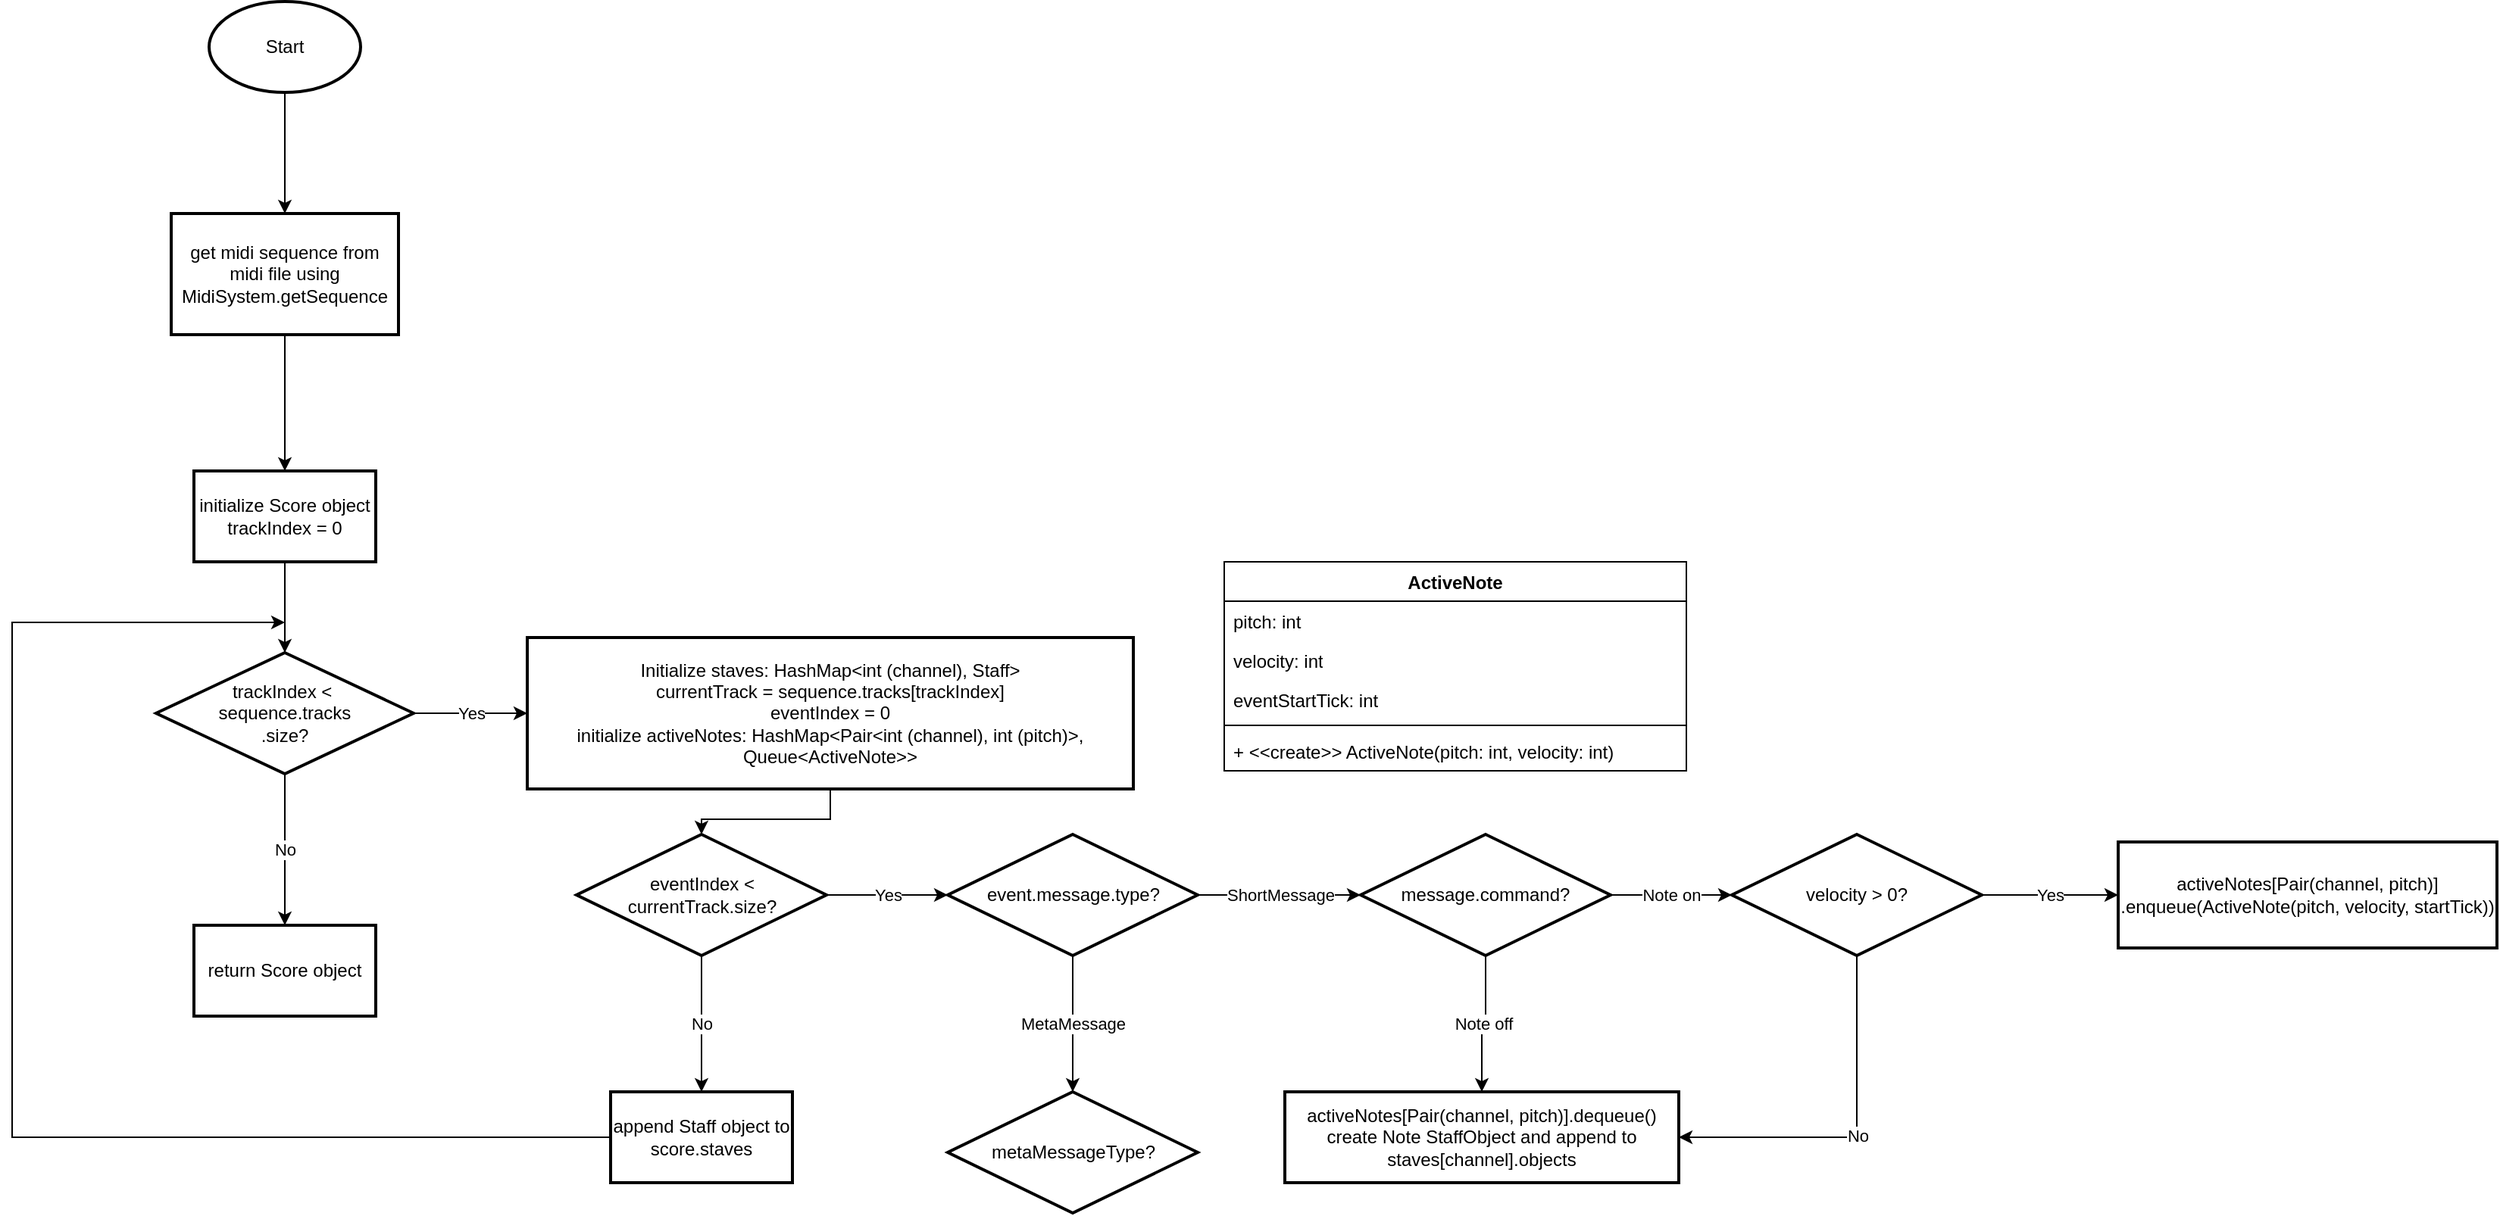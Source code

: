 <mxfile version="28.2.1">
  <diagram name="Page-1" id="5Wd0EeElhCvHtOv3X3lm">
    <mxGraphModel dx="1306" dy="905" grid="1" gridSize="10" guides="1" tooltips="1" connect="1" arrows="1" fold="1" page="0" pageScale="1" pageWidth="850" pageHeight="1100" math="0" shadow="0">
      <root>
        <mxCell id="0" />
        <mxCell id="1" parent="0" />
        <mxCell id="IaMV2PV-vSsLoISrMVWB-3" value="" style="edgeStyle=orthogonalEdgeStyle;rounded=0;orthogonalLoop=1;jettySize=auto;html=1;" parent="1" source="IaMV2PV-vSsLoISrMVWB-1" target="IaMV2PV-vSsLoISrMVWB-2" edge="1">
          <mxGeometry relative="1" as="geometry" />
        </mxCell>
        <mxCell id="IaMV2PV-vSsLoISrMVWB-1" value="Start" style="strokeWidth=2;html=1;shape=mxgraph.flowchart.start_1;whiteSpace=wrap;" parent="1" vertex="1">
          <mxGeometry x="390" y="90" width="100" height="60" as="geometry" />
        </mxCell>
        <mxCell id="IaMV2PV-vSsLoISrMVWB-7" value="" style="edgeStyle=orthogonalEdgeStyle;rounded=0;orthogonalLoop=1;jettySize=auto;html=1;" parent="1" source="IaMV2PV-vSsLoISrMVWB-2" target="IaMV2PV-vSsLoISrMVWB-6" edge="1">
          <mxGeometry relative="1" as="geometry" />
        </mxCell>
        <mxCell id="IaMV2PV-vSsLoISrMVWB-2" value="get midi sequence from midi file using MidiSystem.getSequence" style="whiteSpace=wrap;html=1;strokeWidth=2;" parent="1" vertex="1">
          <mxGeometry x="365" y="230" width="150" height="80" as="geometry" />
        </mxCell>
        <mxCell id="IaMV2PV-vSsLoISrMVWB-9" value="" style="edgeStyle=orthogonalEdgeStyle;rounded=0;orthogonalLoop=1;jettySize=auto;html=1;" parent="1" source="IaMV2PV-vSsLoISrMVWB-6" target="IaMV2PV-vSsLoISrMVWB-8" edge="1">
          <mxGeometry relative="1" as="geometry" />
        </mxCell>
        <mxCell id="IaMV2PV-vSsLoISrMVWB-6" value="&lt;div&gt;initialize Score object trackIndex = 0&lt;br&gt;&lt;/div&gt;" style="whiteSpace=wrap;html=1;strokeWidth=2;" parent="1" vertex="1">
          <mxGeometry x="380" y="400" width="120" height="60" as="geometry" />
        </mxCell>
        <mxCell id="IaMV2PV-vSsLoISrMVWB-11" value="Yes" style="edgeStyle=orthogonalEdgeStyle;rounded=0;orthogonalLoop=1;jettySize=auto;html=1;" parent="1" source="IaMV2PV-vSsLoISrMVWB-8" target="IaMV2PV-vSsLoISrMVWB-10" edge="1">
          <mxGeometry relative="1" as="geometry" />
        </mxCell>
        <mxCell id="IaMV2PV-vSsLoISrMVWB-13" value="No" style="edgeStyle=orthogonalEdgeStyle;rounded=0;orthogonalLoop=1;jettySize=auto;html=1;" parent="1" source="IaMV2PV-vSsLoISrMVWB-8" target="IaMV2PV-vSsLoISrMVWB-12" edge="1">
          <mxGeometry relative="1" as="geometry" />
        </mxCell>
        <mxCell id="IaMV2PV-vSsLoISrMVWB-8" value="trackIndex &amp;lt;&amp;nbsp;&lt;div&gt;sequence.tracks&lt;div&gt;.size?&lt;/div&gt;&lt;/div&gt;" style="rhombus;whiteSpace=wrap;html=1;strokeWidth=2;" parent="1" vertex="1">
          <mxGeometry x="355" y="520" width="170" height="80" as="geometry" />
        </mxCell>
        <mxCell id="IaMV2PV-vSsLoISrMVWB-15" value="" style="edgeStyle=orthogonalEdgeStyle;rounded=0;orthogonalLoop=1;jettySize=auto;html=1;" parent="1" source="IaMV2PV-vSsLoISrMVWB-10" target="IaMV2PV-vSsLoISrMVWB-14" edge="1">
          <mxGeometry relative="1" as="geometry" />
        </mxCell>
        <mxCell id="IaMV2PV-vSsLoISrMVWB-10" value="Initialize staves: HashMap&amp;lt;int (channel), Staff&amp;gt;&lt;div&gt;&lt;div&gt;&lt;div&gt;currentTrack = sequence.tracks[trackIndex]&lt;br&gt;&lt;div&gt;eventIndex = 0&lt;/div&gt;&lt;/div&gt;&lt;div&gt;initialize activeNotes: HashMap&amp;lt;Pair&amp;lt;int (channel), int (pitch)&amp;gt;, Queue&amp;lt;ActiveNote&amp;gt;&amp;gt;&lt;/div&gt;&lt;/div&gt;&lt;/div&gt;" style="whiteSpace=wrap;html=1;strokeWidth=2;" parent="1" vertex="1">
          <mxGeometry x="600" y="510" width="400" height="100" as="geometry" />
        </mxCell>
        <mxCell id="IaMV2PV-vSsLoISrMVWB-12" value="return Score object" style="whiteSpace=wrap;html=1;strokeWidth=2;" parent="1" vertex="1">
          <mxGeometry x="380" y="700" width="120" height="60" as="geometry" />
        </mxCell>
        <mxCell id="IaMV2PV-vSsLoISrMVWB-19" value="No" style="edgeStyle=orthogonalEdgeStyle;rounded=0;orthogonalLoop=1;jettySize=auto;html=1;" parent="1" source="IaMV2PV-vSsLoISrMVWB-14" target="IaMV2PV-vSsLoISrMVWB-18" edge="1">
          <mxGeometry relative="1" as="geometry" />
        </mxCell>
        <mxCell id="IaMV2PV-vSsLoISrMVWB-21" value="Yes" style="edgeStyle=orthogonalEdgeStyle;rounded=0;orthogonalLoop=1;jettySize=auto;html=1;" parent="1" source="IaMV2PV-vSsLoISrMVWB-14" target="IaMV2PV-vSsLoISrMVWB-20" edge="1">
          <mxGeometry relative="1" as="geometry" />
        </mxCell>
        <mxCell id="IaMV2PV-vSsLoISrMVWB-14" value="eventIndex &amp;lt; currentTrack.size?" style="rhombus;whiteSpace=wrap;html=1;strokeWidth=2;" parent="1" vertex="1">
          <mxGeometry x="632.5" y="640" width="165" height="80" as="geometry" />
        </mxCell>
        <mxCell id="IaMV2PV-vSsLoISrMVWB-22" style="edgeStyle=orthogonalEdgeStyle;rounded=0;orthogonalLoop=1;jettySize=auto;html=1;" parent="1" source="IaMV2PV-vSsLoISrMVWB-18" edge="1">
          <mxGeometry relative="1" as="geometry">
            <mxPoint x="440" y="500" as="targetPoint" />
            <Array as="points">
              <mxPoint x="260" y="840" />
              <mxPoint x="260" y="500" />
              <mxPoint x="440" y="500" />
            </Array>
          </mxGeometry>
        </mxCell>
        <mxCell id="IaMV2PV-vSsLoISrMVWB-18" value="append Staff object to score.staves" style="whiteSpace=wrap;html=1;strokeWidth=2;" parent="1" vertex="1">
          <mxGeometry x="655" y="810" width="120" height="60" as="geometry" />
        </mxCell>
        <mxCell id="IaMV2PV-vSsLoISrMVWB-31" value="ShortMessage" style="edgeStyle=orthogonalEdgeStyle;rounded=0;orthogonalLoop=1;jettySize=auto;html=1;" parent="1" source="IaMV2PV-vSsLoISrMVWB-20" target="IaMV2PV-vSsLoISrMVWB-30" edge="1">
          <mxGeometry relative="1" as="geometry" />
        </mxCell>
        <mxCell id="IaMV2PV-vSsLoISrMVWB-33" value="MetaMessage" style="edgeStyle=orthogonalEdgeStyle;rounded=0;orthogonalLoop=1;jettySize=auto;html=1;" parent="1" source="IaMV2PV-vSsLoISrMVWB-20" target="IaMV2PV-vSsLoISrMVWB-32" edge="1">
          <mxGeometry relative="1" as="geometry" />
        </mxCell>
        <mxCell id="IaMV2PV-vSsLoISrMVWB-20" value="&lt;div&gt;event.message.type?&lt;/div&gt;" style="rhombus;whiteSpace=wrap;html=1;strokeWidth=2;" parent="1" vertex="1">
          <mxGeometry x="877.5" y="640" width="165" height="80" as="geometry" />
        </mxCell>
        <mxCell id="IaMV2PV-vSsLoISrMVWB-35" value="Note on" style="edgeStyle=orthogonalEdgeStyle;rounded=0;orthogonalLoop=1;jettySize=auto;html=1;" parent="1" source="IaMV2PV-vSsLoISrMVWB-30" target="IaMV2PV-vSsLoISrMVWB-34" edge="1">
          <mxGeometry relative="1" as="geometry" />
        </mxCell>
        <mxCell id="IaMV2PV-vSsLoISrMVWB-39" value="Note off" style="edgeStyle=orthogonalEdgeStyle;rounded=0;orthogonalLoop=1;jettySize=auto;html=1;" parent="1" source="IaMV2PV-vSsLoISrMVWB-30" target="IaMV2PV-vSsLoISrMVWB-38" edge="1">
          <mxGeometry relative="1" as="geometry" />
        </mxCell>
        <mxCell id="IaMV2PV-vSsLoISrMVWB-30" value="&lt;div&gt;message.command?&lt;/div&gt;" style="rhombus;whiteSpace=wrap;html=1;strokeWidth=2;" parent="1" vertex="1">
          <mxGeometry x="1150" y="640" width="165" height="80" as="geometry" />
        </mxCell>
        <mxCell id="IaMV2PV-vSsLoISrMVWB-32" value="&lt;div&gt;metaMessageType?&lt;/div&gt;" style="rhombus;whiteSpace=wrap;html=1;strokeWidth=2;" parent="1" vertex="1">
          <mxGeometry x="877.5" y="810" width="165" height="80" as="geometry" />
        </mxCell>
        <mxCell id="IaMV2PV-vSsLoISrMVWB-37" value="Yes" style="edgeStyle=orthogonalEdgeStyle;rounded=0;orthogonalLoop=1;jettySize=auto;html=1;" parent="1" source="IaMV2PV-vSsLoISrMVWB-34" target="IaMV2PV-vSsLoISrMVWB-36" edge="1">
          <mxGeometry relative="1" as="geometry" />
        </mxCell>
        <mxCell id="IaMV2PV-vSsLoISrMVWB-34" value="&lt;div&gt;velocity &amp;gt; 0?&lt;/div&gt;" style="rhombus;whiteSpace=wrap;html=1;strokeWidth=2;" parent="1" vertex="1">
          <mxGeometry x="1395" y="640" width="165" height="80" as="geometry" />
        </mxCell>
        <mxCell id="IaMV2PV-vSsLoISrMVWB-36" value="activeNotes[Pair(channel, pitch)]&lt;div&gt;.enqueue(ActiveNote(pitch, velocity, startTick))&lt;/div&gt;" style="whiteSpace=wrap;html=1;strokeWidth=2;" parent="1" vertex="1">
          <mxGeometry x="1650" y="645" width="250" height="70" as="geometry" />
        </mxCell>
        <mxCell id="IaMV2PV-vSsLoISrMVWB-38" value="activeNotes[Pair(channel, pitch)].dequeue()&lt;div&gt;create Note StaffObject and append to staves[channel].objects&lt;/div&gt;" style="whiteSpace=wrap;html=1;strokeWidth=2;" parent="1" vertex="1">
          <mxGeometry x="1100" y="810" width="260" height="60" as="geometry" />
        </mxCell>
        <mxCell id="IaMV2PV-vSsLoISrMVWB-40" value="No" style="edgeStyle=orthogonalEdgeStyle;rounded=0;orthogonalLoop=1;jettySize=auto;html=1;" parent="1" source="IaMV2PV-vSsLoISrMVWB-34" target="IaMV2PV-vSsLoISrMVWB-38" edge="1">
          <mxGeometry relative="1" as="geometry">
            <Array as="points">
              <mxPoint x="1478" y="840" />
            </Array>
          </mxGeometry>
        </mxCell>
        <mxCell id="IaMV2PV-vSsLoISrMVWB-41" value="ActiveNote" style="swimlane;fontStyle=1;align=center;verticalAlign=top;childLayout=stackLayout;horizontal=1;startSize=26;horizontalStack=0;resizeParent=1;resizeParentMax=0;resizeLast=0;collapsible=1;marginBottom=0;whiteSpace=wrap;html=1;" parent="1" vertex="1">
          <mxGeometry x="1060" y="460" width="305" height="138" as="geometry" />
        </mxCell>
        <mxCell id="IaMV2PV-vSsLoISrMVWB-42" value="pitch: int" style="text;strokeColor=none;fillColor=none;align=left;verticalAlign=top;spacingLeft=4;spacingRight=4;overflow=hidden;rotatable=0;points=[[0,0.5],[1,0.5]];portConstraint=eastwest;whiteSpace=wrap;html=1;" parent="IaMV2PV-vSsLoISrMVWB-41" vertex="1">
          <mxGeometry y="26" width="305" height="26" as="geometry" />
        </mxCell>
        <mxCell id="IaMV2PV-vSsLoISrMVWB-45" value="velocity: int" style="text;strokeColor=none;fillColor=none;align=left;verticalAlign=top;spacingLeft=4;spacingRight=4;overflow=hidden;rotatable=0;points=[[0,0.5],[1,0.5]];portConstraint=eastwest;whiteSpace=wrap;html=1;" parent="IaMV2PV-vSsLoISrMVWB-41" vertex="1">
          <mxGeometry y="52" width="305" height="26" as="geometry" />
        </mxCell>
        <mxCell id="IaMV2PV-vSsLoISrMVWB-46" value="eventStartTick: int" style="text;strokeColor=none;fillColor=none;align=left;verticalAlign=top;spacingLeft=4;spacingRight=4;overflow=hidden;rotatable=0;points=[[0,0.5],[1,0.5]];portConstraint=eastwest;whiteSpace=wrap;html=1;" parent="IaMV2PV-vSsLoISrMVWB-41" vertex="1">
          <mxGeometry y="78" width="305" height="26" as="geometry" />
        </mxCell>
        <mxCell id="IaMV2PV-vSsLoISrMVWB-43" value="" style="line;strokeWidth=1;fillColor=none;align=left;verticalAlign=middle;spacingTop=-1;spacingLeft=3;spacingRight=3;rotatable=0;labelPosition=right;points=[];portConstraint=eastwest;strokeColor=inherit;" parent="IaMV2PV-vSsLoISrMVWB-41" vertex="1">
          <mxGeometry y="104" width="305" height="8" as="geometry" />
        </mxCell>
        <mxCell id="IaMV2PV-vSsLoISrMVWB-44" value="+ &amp;lt;&amp;lt;create&amp;gt;&amp;gt; ActiveNote(pitch: int, velocity: int)" style="text;strokeColor=none;fillColor=none;align=left;verticalAlign=top;spacingLeft=4;spacingRight=4;overflow=hidden;rotatable=0;points=[[0,0.5],[1,0.5]];portConstraint=eastwest;whiteSpace=wrap;html=1;" parent="IaMV2PV-vSsLoISrMVWB-41" vertex="1">
          <mxGeometry y="112" width="305" height="26" as="geometry" />
        </mxCell>
      </root>
    </mxGraphModel>
  </diagram>
</mxfile>
